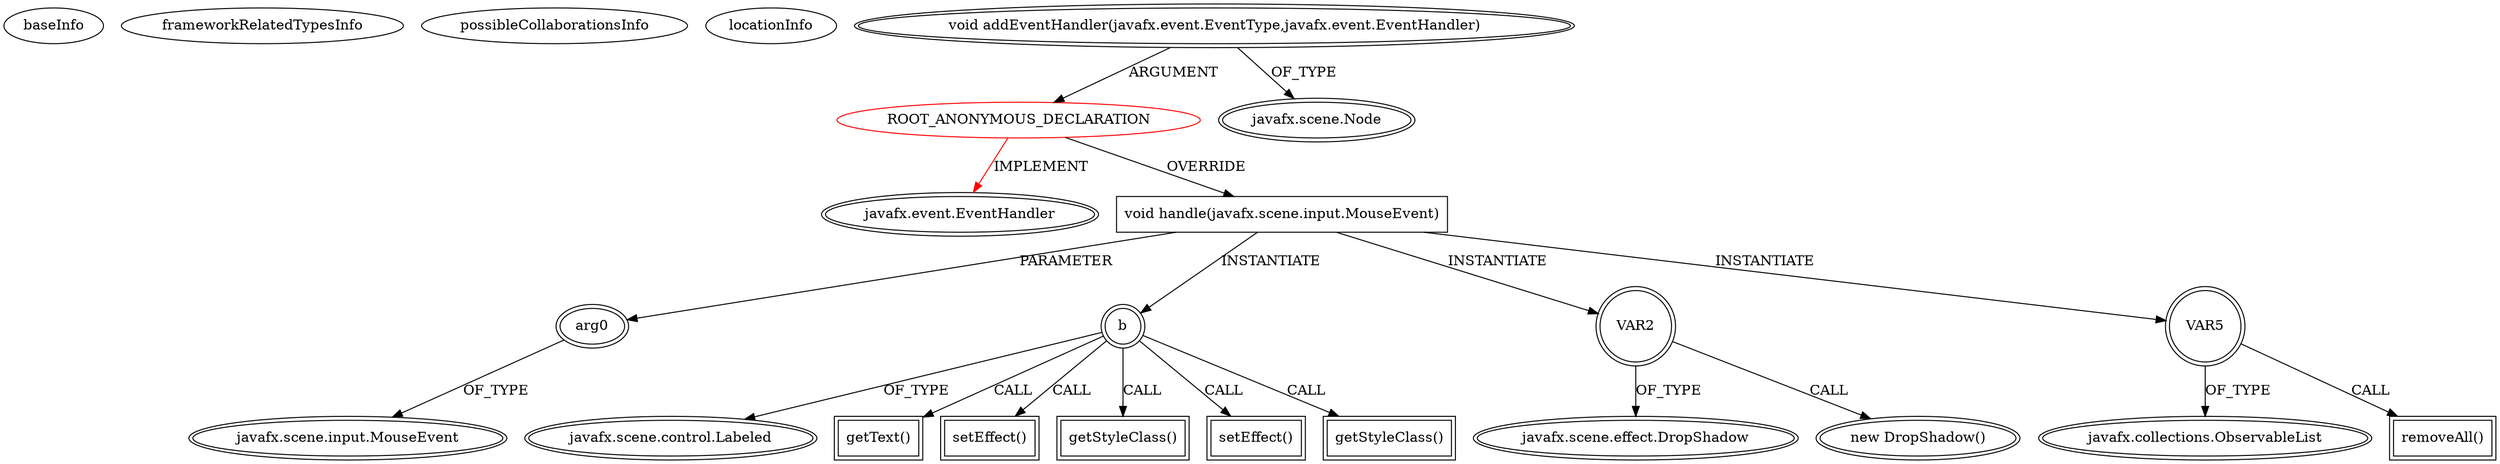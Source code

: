 digraph {
baseInfo[graphId=1601,category="extension_graph",isAnonymous=true,possibleRelation=false]
frameworkRelatedTypesInfo[0="javafx.event.EventHandler"]
possibleCollaborationsInfo[]
locationInfo[projectName="Wh0l3-Lotto",filePath="/Wh0l3-Lotto/Lotto-master/src/application/Controller.java",contextSignature="void setGridPaneNumbers()",graphId="1601"]
0[label="ROOT_ANONYMOUS_DECLARATION",vertexType="ROOT_ANONYMOUS_DECLARATION",isFrameworkType=false,color=red]
1[label="javafx.event.EventHandler",vertexType="FRAMEWORK_INTERFACE_TYPE",isFrameworkType=true,peripheries=2]
2[label="void addEventHandler(javafx.event.EventType,javafx.event.EventHandler)",vertexType="OUTSIDE_CALL",isFrameworkType=true,peripheries=2]
3[label="javafx.scene.Node",vertexType="FRAMEWORK_CLASS_TYPE",isFrameworkType=true,peripheries=2]
4[label="void handle(javafx.scene.input.MouseEvent)",vertexType="OVERRIDING_METHOD_DECLARATION",isFrameworkType=false,shape=box]
5[label="arg0",vertexType="PARAMETER_DECLARATION",isFrameworkType=true,peripheries=2]
6[label="javafx.scene.input.MouseEvent",vertexType="FRAMEWORK_CLASS_TYPE",isFrameworkType=true,peripheries=2]
7[label="b",vertexType="VARIABLE_EXPRESION",isFrameworkType=true,peripheries=2,shape=circle]
9[label="javafx.scene.control.Labeled",vertexType="FRAMEWORK_CLASS_TYPE",isFrameworkType=true,peripheries=2]
8[label="getText()",vertexType="INSIDE_CALL",isFrameworkType=true,peripheries=2,shape=box]
11[label="setEffect()",vertexType="INSIDE_CALL",isFrameworkType=true,peripheries=2,shape=box]
13[label="VAR2",vertexType="VARIABLE_EXPRESION",isFrameworkType=true,peripheries=2,shape=circle]
14[label="javafx.scene.effect.DropShadow",vertexType="FRAMEWORK_CLASS_TYPE",isFrameworkType=true,peripheries=2]
12[label="new DropShadow()",vertexType="CONSTRUCTOR_CALL",isFrameworkType=true,peripheries=2]
16[label="getStyleClass()",vertexType="INSIDE_CALL",isFrameworkType=true,peripheries=2,shape=box]
18[label="setEffect()",vertexType="INSIDE_CALL",isFrameworkType=true,peripheries=2,shape=box]
19[label="VAR5",vertexType="VARIABLE_EXPRESION",isFrameworkType=true,peripheries=2,shape=circle]
21[label="javafx.collections.ObservableList",vertexType="FRAMEWORK_INTERFACE_TYPE",isFrameworkType=true,peripheries=2]
20[label="removeAll()",vertexType="INSIDE_CALL",isFrameworkType=true,peripheries=2,shape=box]
23[label="getStyleClass()",vertexType="INSIDE_CALL",isFrameworkType=true,peripheries=2,shape=box]
0->1[label="IMPLEMENT",color=red]
2->0[label="ARGUMENT"]
2->3[label="OF_TYPE"]
0->4[label="OVERRIDE"]
5->6[label="OF_TYPE"]
4->5[label="PARAMETER"]
4->7[label="INSTANTIATE"]
7->9[label="OF_TYPE"]
7->8[label="CALL"]
7->11[label="CALL"]
4->13[label="INSTANTIATE"]
13->14[label="OF_TYPE"]
13->12[label="CALL"]
7->16[label="CALL"]
7->18[label="CALL"]
4->19[label="INSTANTIATE"]
19->21[label="OF_TYPE"]
19->20[label="CALL"]
7->23[label="CALL"]
}
